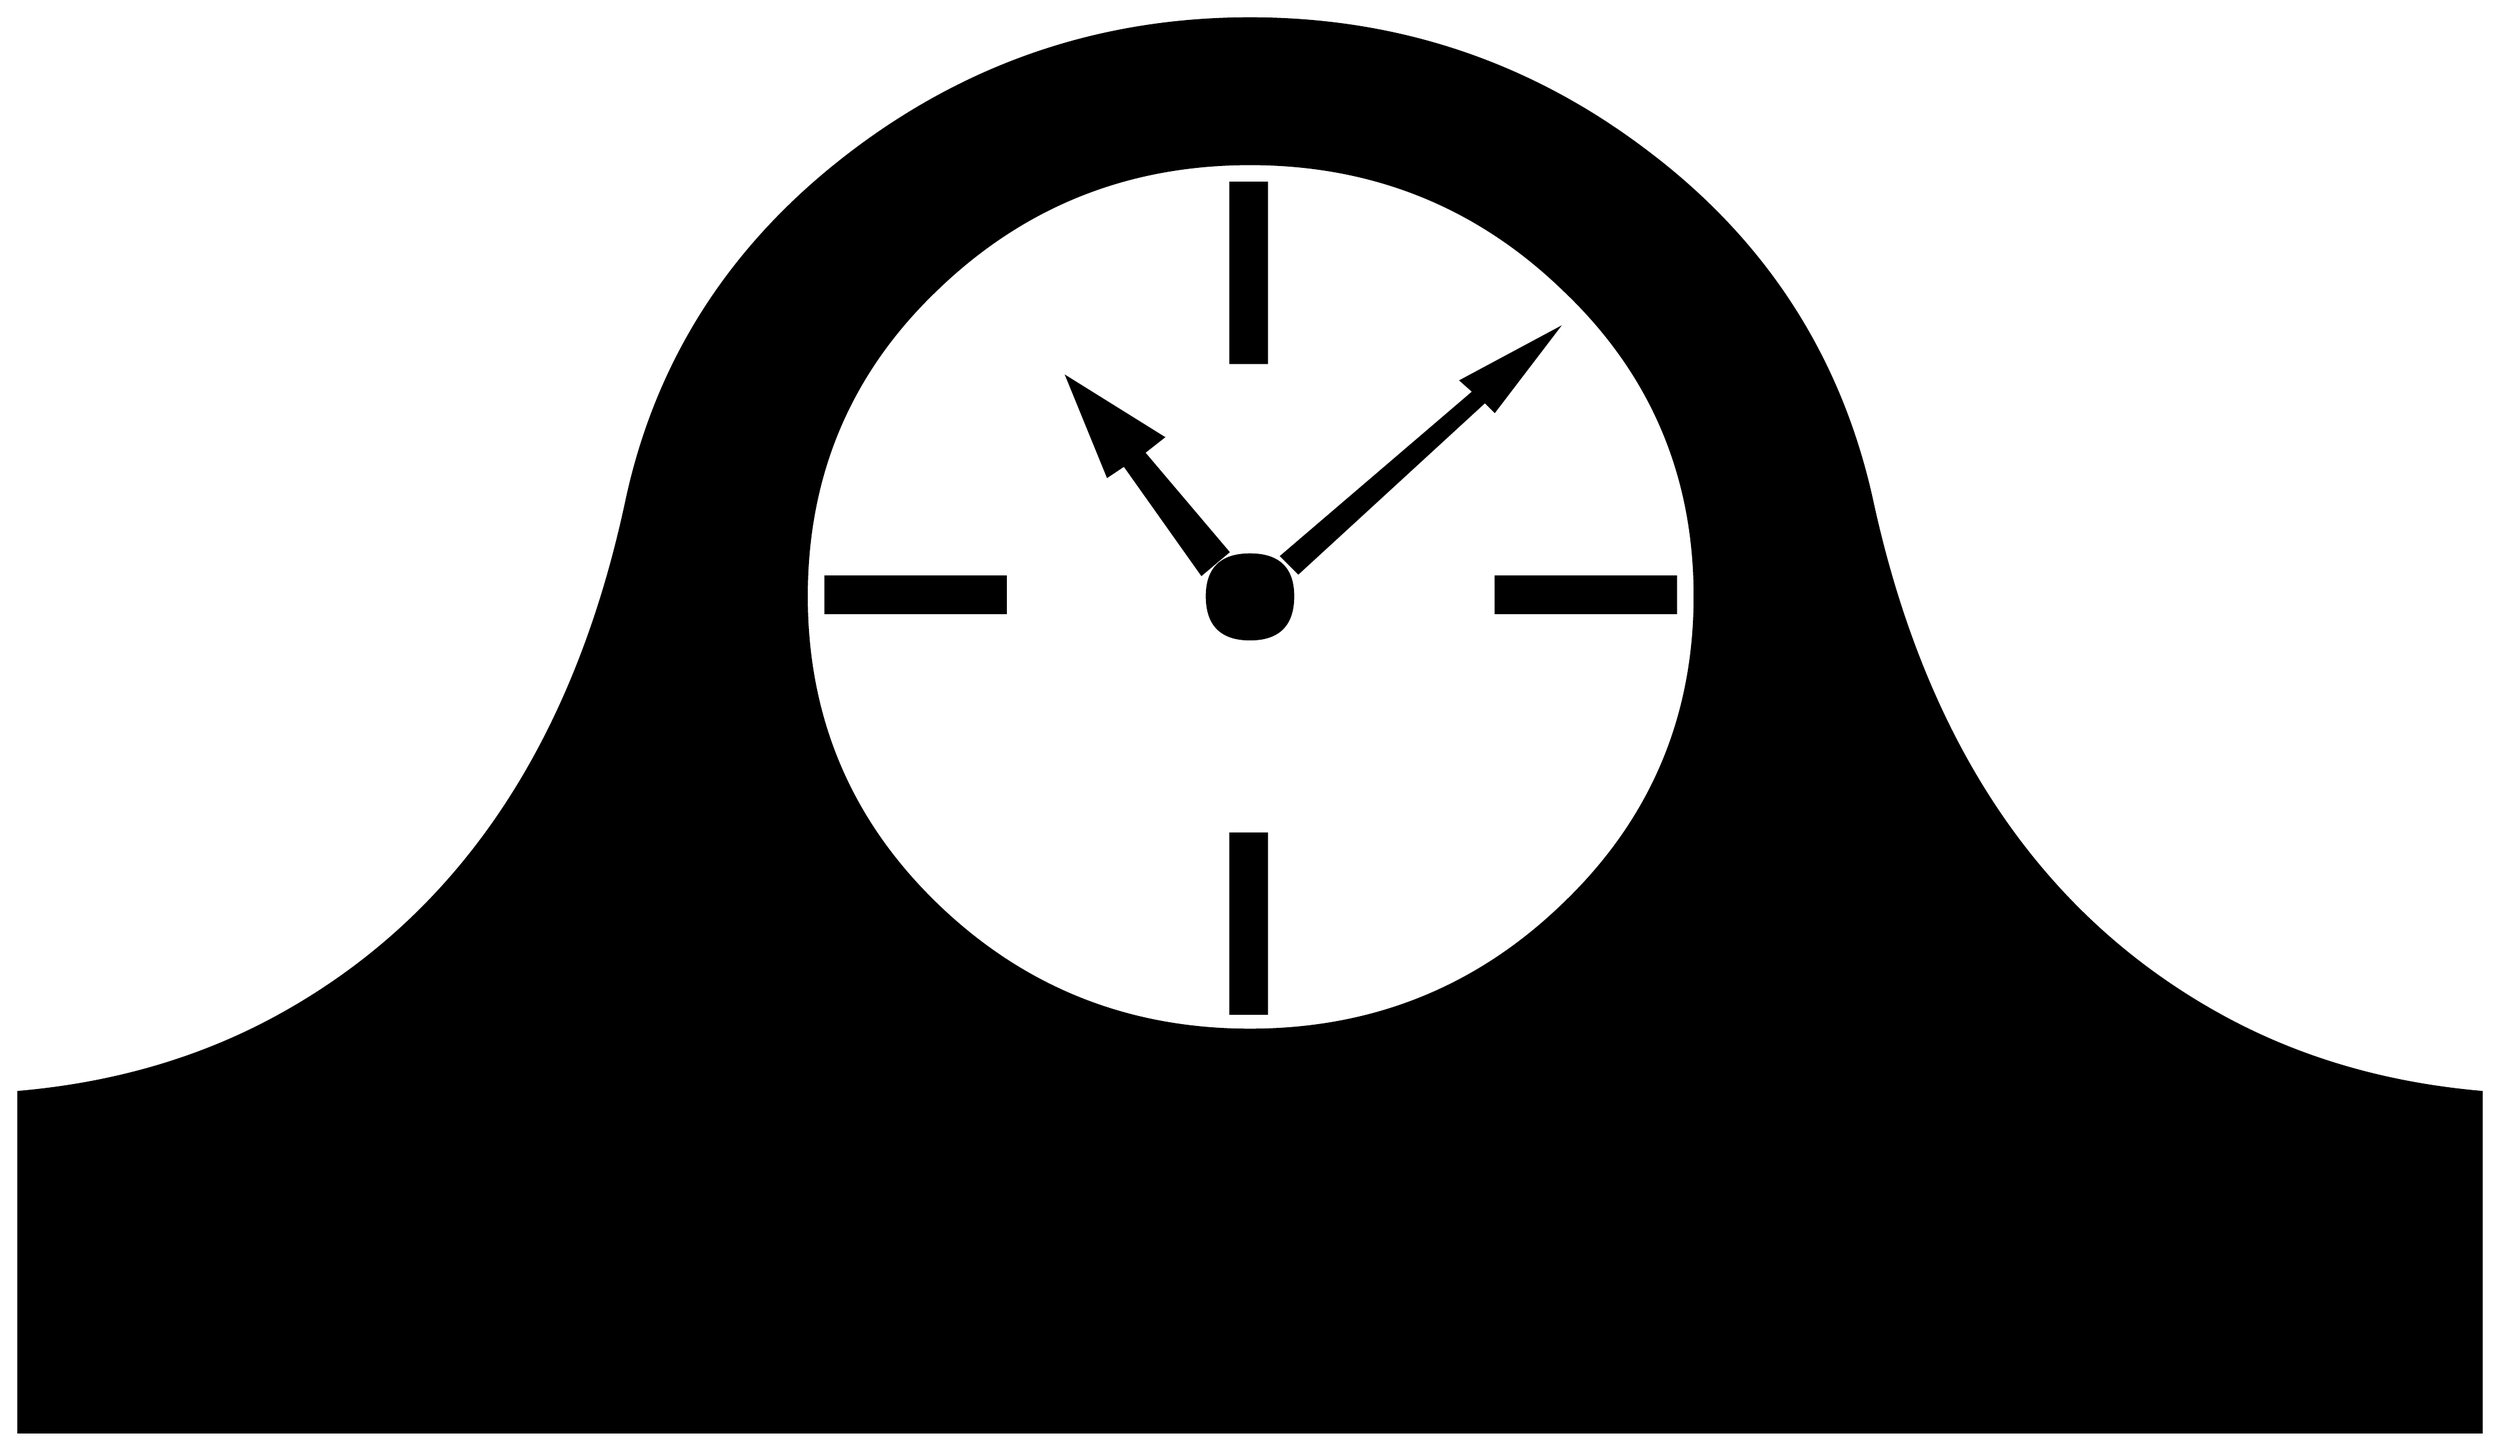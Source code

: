 


\begin{tikzpicture}[y=0.80pt, x=0.80pt, yscale=-1.0, xscale=1.0, inner sep=0pt, outer sep=0pt]
\begin{scope}[shift={(100.0,1635.0)},nonzero rule]
  \path[draw=.,fill=.,line width=1.600pt] (1915.0,0.0) --
    (133.0,0.0) -- (133.0,-246.0) .. controls (201.667,-252.0) and
    (263.667,-270.0) .. (319.0,-300.0) .. controls (450.333,-371.333)
    and (535.0,-496.0) .. (573.0,-674.0) .. controls
    (595.0,-776.667) and (649.667,-861.0) .. (737.0,-927.0) ..
    controls (821.667,-991.0) and (917.333,-1023.0) ..
    (1024.0,-1023.0) .. controls (1131.333,-1023.0) and
    (1227.333,-990.667) .. (1312.0,-926.0) .. controls
    (1397.333,-861.333) and (1451.333,-777.333) .. (1474.0,-674.0) ..
    controls (1512.667,-496.0) and (1597.667,-371.333) ..
    (1729.0,-300.0) .. controls (1784.333,-270.0) and
    (1846.333,-252.0) .. (1915.0,-246.0) -- (1915.0,0.0) --
    cycle(1346.0,-605.0) .. controls (1346.0,-693.0) and
    (1314.333,-767.0) .. (1251.0,-827.0) .. controls
    (1188.333,-887.667) and (1112.667,-918.0) .. (1024.0,-918.0) ..
    controls (935.333,-918.0) and (859.667,-887.667) .. (797.0,-827.0)
    .. controls (734.333,-767.0) and (703.0,-693.0) ..
    (703.0,-605.0) .. controls (703.0,-517.0) and (734.333,-442.667)
    .. (797.0,-382.0) .. controls (859.667,-321.333) and
    (935.333,-291.0) .. (1024.0,-291.0) .. controls
    (1112.667,-291.0) and (1188.333,-321.333) .. (1251.0,-382.0) ..
    controls (1314.333,-442.667) and (1346.0,-517.0) ..
    (1346.0,-605.0) -- cycle(1332.0,-593.0) -- (1202.0,-593.0)
    -- (1202.0,-619.0) -- (1332.0,-619.0) -- (1332.0,-593.0) --
    cycle(1036.0,-774.0) -- (1010.0,-774.0) -- (1010.0,-904.0)
    -- (1036.0,-904.0) -- (1036.0,-774.0) --
    cycle(1246.0,-798.0) -- (1201.0,-739.0) -- (1194.0,-746.0)
    -- (1059.0,-622.0) -- (1047.0,-634.0) -- (1186.0,-753.0) --
    (1177.0,-761.0) -- (1246.0,-798.0) -- cycle(1008.0,-637.0)
    -- (989.0,-621.0) -- (933.0,-700.0) -- (921.0,-692.0) --
    (892.0,-763.0) -- (961.0,-720.0) -- (947.0,-709.0) --
    (1008.0,-637.0) -- cycle(1055.0,-605.0) .. controls
    (1055.0,-584.333) and (1044.667,-574.0) .. (1024.0,-574.0) ..
    controls (1003.333,-574.0) and (993.0,-584.333) ..
    (993.0,-605.0) .. controls (993.0,-625.0) and
    (1003.333,-635.0) .. (1024.0,-635.0) .. controls
    (1044.667,-635.0) and (1055.0,-625.0) .. (1055.0,-605.0) --
    cycle(1036.0,-303.0) -- (1010.0,-303.0) -- (1010.0,-433.0)
    -- (1036.0,-433.0) -- (1036.0,-303.0) -- cycle(847.0,-593.0)
    -- (717.0,-593.0) -- (717.0,-619.0) -- (847.0,-619.0) --
    (847.0,-593.0) -- cycle;
\end{scope}

\end{tikzpicture}

